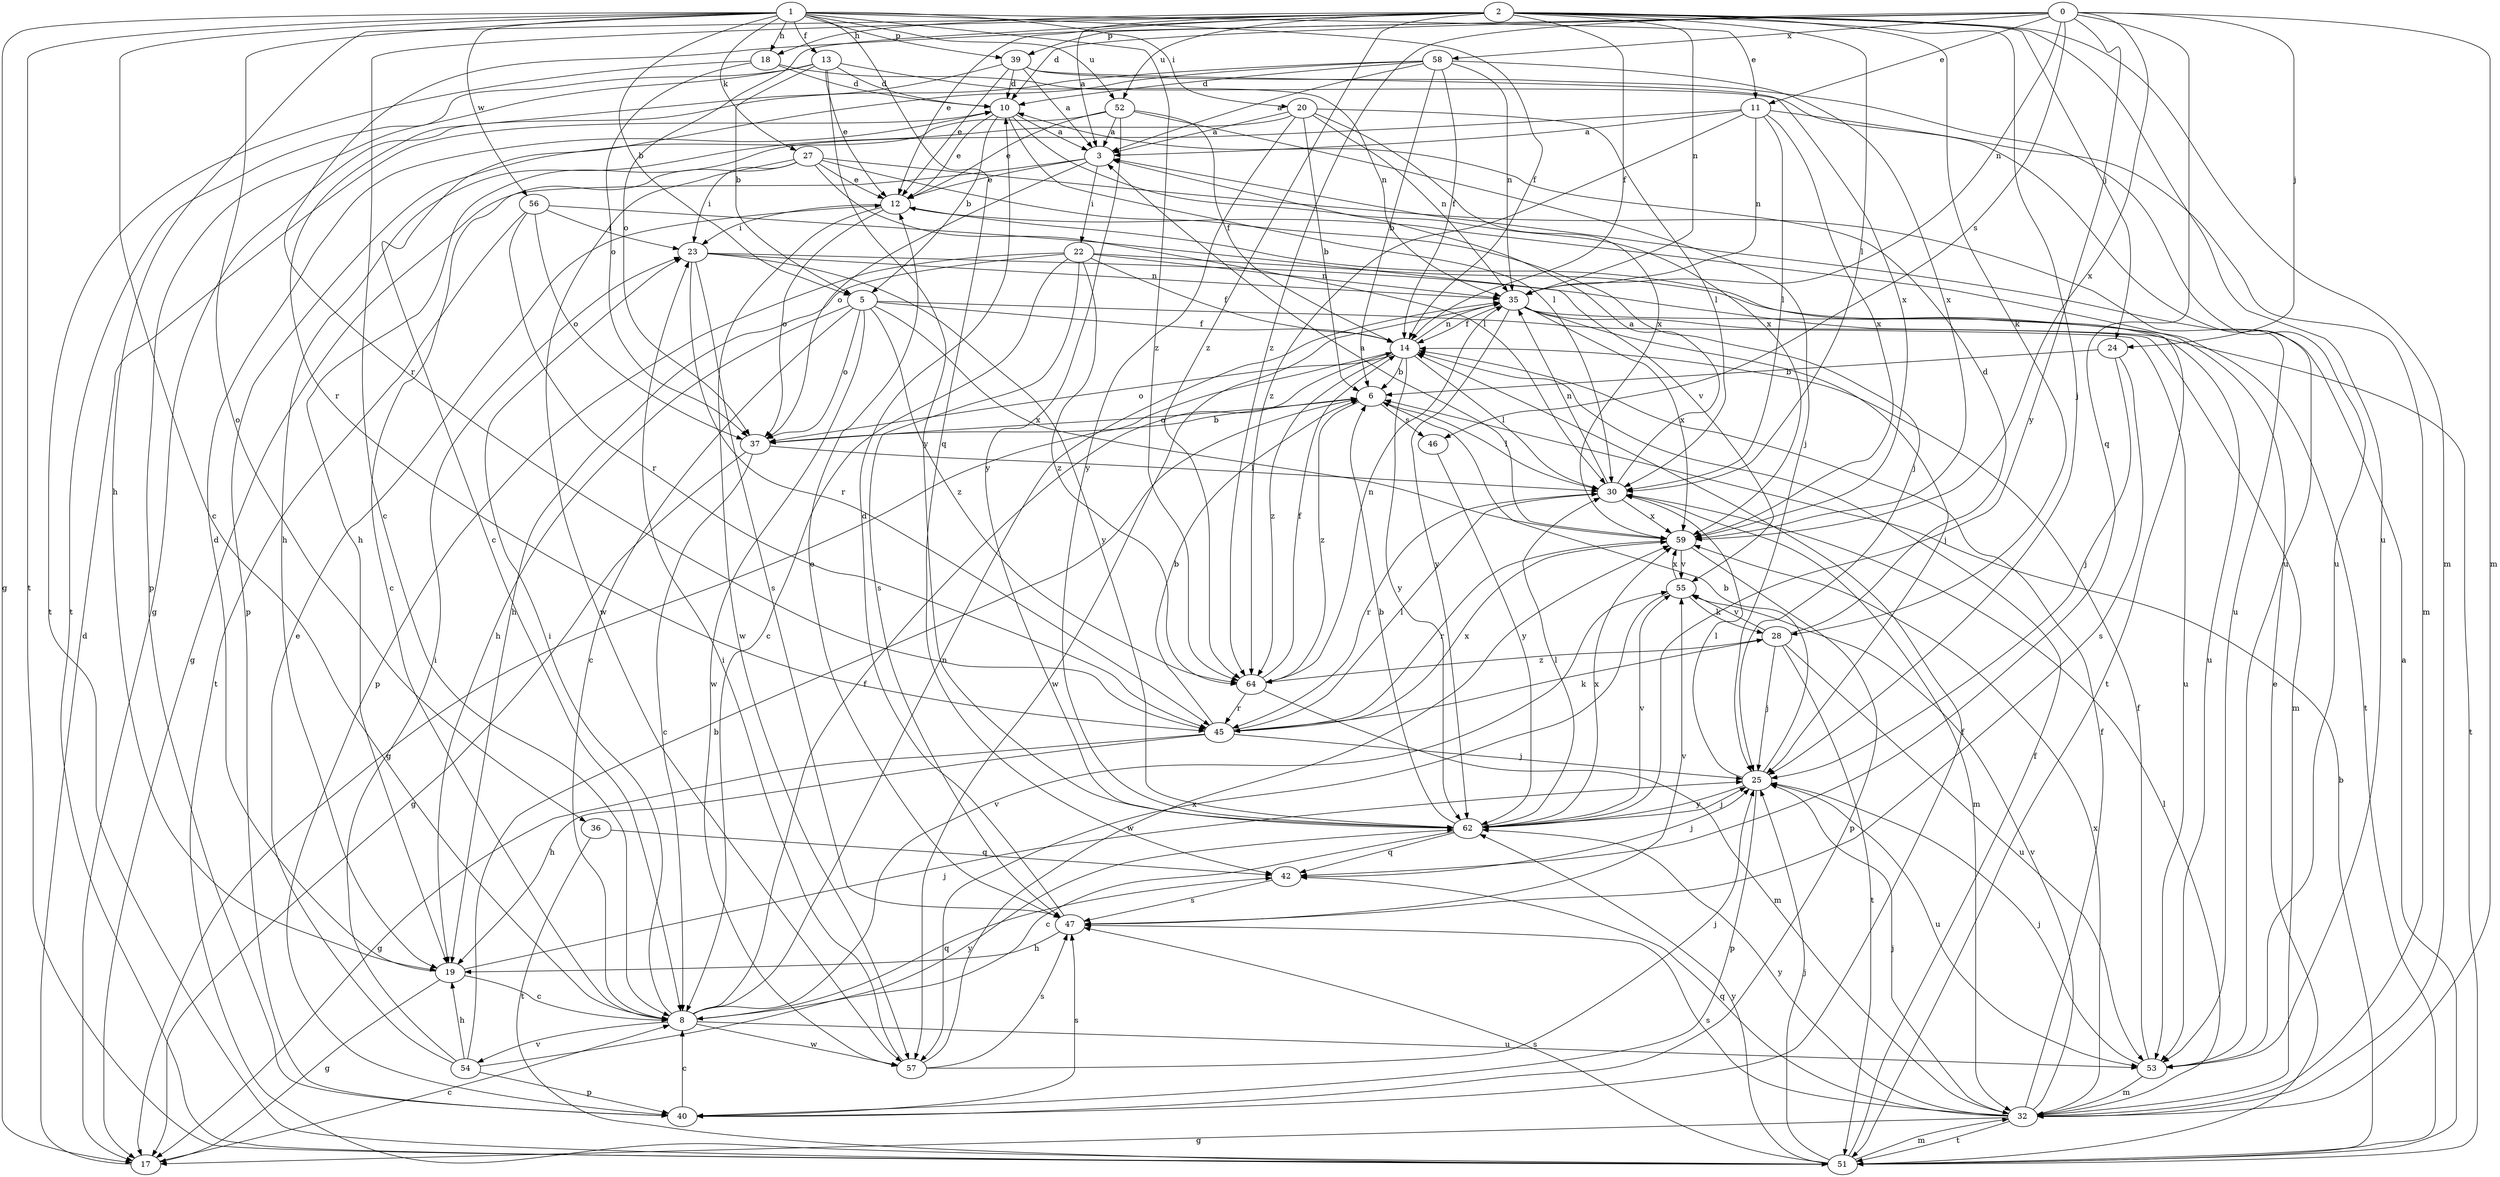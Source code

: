 strict digraph  {
0;
1;
2;
3;
5;
6;
8;
10;
11;
12;
13;
14;
17;
18;
19;
20;
22;
23;
24;
25;
27;
28;
30;
32;
35;
36;
37;
39;
40;
42;
45;
46;
47;
51;
52;
53;
54;
55;
56;
57;
58;
59;
62;
64;
0 -> 10  [label=d];
0 -> 11  [label=e];
0 -> 24  [label=j];
0 -> 32  [label=m];
0 -> 35  [label=n];
0 -> 39  [label=p];
0 -> 42  [label=q];
0 -> 45  [label=r];
0 -> 46  [label=s];
0 -> 58  [label=x];
0 -> 59  [label=x];
0 -> 62  [label=y];
0 -> 64  [label=z];
1 -> 5  [label=b];
1 -> 8  [label=c];
1 -> 11  [label=e];
1 -> 13  [label=f];
1 -> 14  [label=f];
1 -> 17  [label=g];
1 -> 18  [label=h];
1 -> 20  [label=i];
1 -> 27  [label=k];
1 -> 36  [label=o];
1 -> 39  [label=p];
1 -> 42  [label=q];
1 -> 51  [label=t];
1 -> 52  [label=u];
1 -> 56  [label=w];
1 -> 64  [label=z];
2 -> 3  [label=a];
2 -> 8  [label=c];
2 -> 12  [label=e];
2 -> 14  [label=f];
2 -> 18  [label=h];
2 -> 19  [label=h];
2 -> 24  [label=j];
2 -> 25  [label=j];
2 -> 28  [label=k];
2 -> 30  [label=l];
2 -> 32  [label=m];
2 -> 35  [label=n];
2 -> 37  [label=o];
2 -> 52  [label=u];
2 -> 53  [label=u];
2 -> 64  [label=z];
3 -> 12  [label=e];
3 -> 17  [label=g];
3 -> 22  [label=i];
3 -> 37  [label=o];
5 -> 8  [label=c];
5 -> 14  [label=f];
5 -> 19  [label=h];
5 -> 37  [label=o];
5 -> 53  [label=u];
5 -> 57  [label=w];
5 -> 59  [label=x];
5 -> 64  [label=z];
6 -> 30  [label=l];
6 -> 37  [label=o];
6 -> 46  [label=s];
6 -> 64  [label=z];
8 -> 14  [label=f];
8 -> 23  [label=i];
8 -> 35  [label=n];
8 -> 42  [label=q];
8 -> 53  [label=u];
8 -> 54  [label=v];
8 -> 55  [label=v];
8 -> 57  [label=w];
10 -> 3  [label=a];
10 -> 5  [label=b];
10 -> 12  [label=e];
10 -> 30  [label=l];
10 -> 59  [label=x];
11 -> 3  [label=a];
11 -> 19  [label=h];
11 -> 30  [label=l];
11 -> 32  [label=m];
11 -> 35  [label=n];
11 -> 59  [label=x];
11 -> 64  [label=z];
12 -> 23  [label=i];
12 -> 37  [label=o];
12 -> 51  [label=t];
12 -> 57  [label=w];
13 -> 5  [label=b];
13 -> 10  [label=d];
13 -> 12  [label=e];
13 -> 35  [label=n];
13 -> 40  [label=p];
13 -> 51  [label=t];
13 -> 62  [label=y];
14 -> 6  [label=b];
14 -> 17  [label=g];
14 -> 30  [label=l];
14 -> 35  [label=n];
14 -> 37  [label=o];
14 -> 62  [label=y];
14 -> 64  [label=z];
17 -> 8  [label=c];
17 -> 10  [label=d];
18 -> 10  [label=d];
18 -> 37  [label=o];
18 -> 51  [label=t];
18 -> 53  [label=u];
19 -> 8  [label=c];
19 -> 10  [label=d];
19 -> 17  [label=g];
19 -> 25  [label=j];
20 -> 3  [label=a];
20 -> 6  [label=b];
20 -> 19  [label=h];
20 -> 30  [label=l];
20 -> 35  [label=n];
20 -> 59  [label=x];
20 -> 62  [label=y];
22 -> 8  [label=c];
22 -> 14  [label=f];
22 -> 19  [label=h];
22 -> 35  [label=n];
22 -> 40  [label=p];
22 -> 47  [label=s];
22 -> 51  [label=t];
22 -> 64  [label=z];
23 -> 35  [label=n];
23 -> 45  [label=r];
23 -> 47  [label=s];
23 -> 53  [label=u];
23 -> 62  [label=y];
24 -> 6  [label=b];
24 -> 25  [label=j];
24 -> 47  [label=s];
25 -> 6  [label=b];
25 -> 30  [label=l];
25 -> 40  [label=p];
25 -> 53  [label=u];
25 -> 62  [label=y];
27 -> 8  [label=c];
27 -> 12  [label=e];
27 -> 23  [label=i];
27 -> 25  [label=j];
27 -> 30  [label=l];
27 -> 53  [label=u];
27 -> 57  [label=w];
28 -> 10  [label=d];
28 -> 25  [label=j];
28 -> 51  [label=t];
28 -> 53  [label=u];
28 -> 55  [label=v];
28 -> 64  [label=z];
30 -> 3  [label=a];
30 -> 32  [label=m];
30 -> 35  [label=n];
30 -> 45  [label=r];
30 -> 59  [label=x];
32 -> 14  [label=f];
32 -> 17  [label=g];
32 -> 25  [label=j];
32 -> 30  [label=l];
32 -> 42  [label=q];
32 -> 47  [label=s];
32 -> 51  [label=t];
32 -> 55  [label=v];
32 -> 59  [label=x];
32 -> 62  [label=y];
35 -> 14  [label=f];
35 -> 25  [label=j];
35 -> 32  [label=m];
35 -> 51  [label=t];
35 -> 57  [label=w];
35 -> 59  [label=x];
35 -> 62  [label=y];
36 -> 42  [label=q];
36 -> 51  [label=t];
37 -> 6  [label=b];
37 -> 8  [label=c];
37 -> 17  [label=g];
37 -> 30  [label=l];
39 -> 3  [label=a];
39 -> 10  [label=d];
39 -> 12  [label=e];
39 -> 45  [label=r];
39 -> 53  [label=u];
39 -> 59  [label=x];
40 -> 8  [label=c];
40 -> 14  [label=f];
40 -> 47  [label=s];
42 -> 25  [label=j];
42 -> 47  [label=s];
45 -> 6  [label=b];
45 -> 17  [label=g];
45 -> 19  [label=h];
45 -> 25  [label=j];
45 -> 28  [label=k];
45 -> 30  [label=l];
45 -> 59  [label=x];
46 -> 62  [label=y];
47 -> 10  [label=d];
47 -> 12  [label=e];
47 -> 19  [label=h];
47 -> 55  [label=v];
51 -> 3  [label=a];
51 -> 6  [label=b];
51 -> 12  [label=e];
51 -> 14  [label=f];
51 -> 25  [label=j];
51 -> 32  [label=m];
51 -> 47  [label=s];
51 -> 62  [label=y];
52 -> 3  [label=a];
52 -> 12  [label=e];
52 -> 14  [label=f];
52 -> 25  [label=j];
52 -> 40  [label=p];
52 -> 62  [label=y];
53 -> 14  [label=f];
53 -> 25  [label=j];
53 -> 32  [label=m];
54 -> 6  [label=b];
54 -> 12  [label=e];
54 -> 19  [label=h];
54 -> 23  [label=i];
54 -> 40  [label=p];
54 -> 62  [label=y];
55 -> 28  [label=k];
55 -> 57  [label=w];
55 -> 59  [label=x];
56 -> 23  [label=i];
56 -> 37  [label=o];
56 -> 45  [label=r];
56 -> 51  [label=t];
56 -> 55  [label=v];
57 -> 23  [label=i];
57 -> 25  [label=j];
57 -> 47  [label=s];
57 -> 59  [label=x];
58 -> 3  [label=a];
58 -> 6  [label=b];
58 -> 8  [label=c];
58 -> 10  [label=d];
58 -> 14  [label=f];
58 -> 17  [label=g];
58 -> 35  [label=n];
58 -> 59  [label=x];
59 -> 3  [label=a];
59 -> 40  [label=p];
59 -> 45  [label=r];
59 -> 55  [label=v];
62 -> 6  [label=b];
62 -> 8  [label=c];
62 -> 25  [label=j];
62 -> 30  [label=l];
62 -> 42  [label=q];
62 -> 55  [label=v];
62 -> 59  [label=x];
64 -> 14  [label=f];
64 -> 32  [label=m];
64 -> 35  [label=n];
64 -> 45  [label=r];
}
